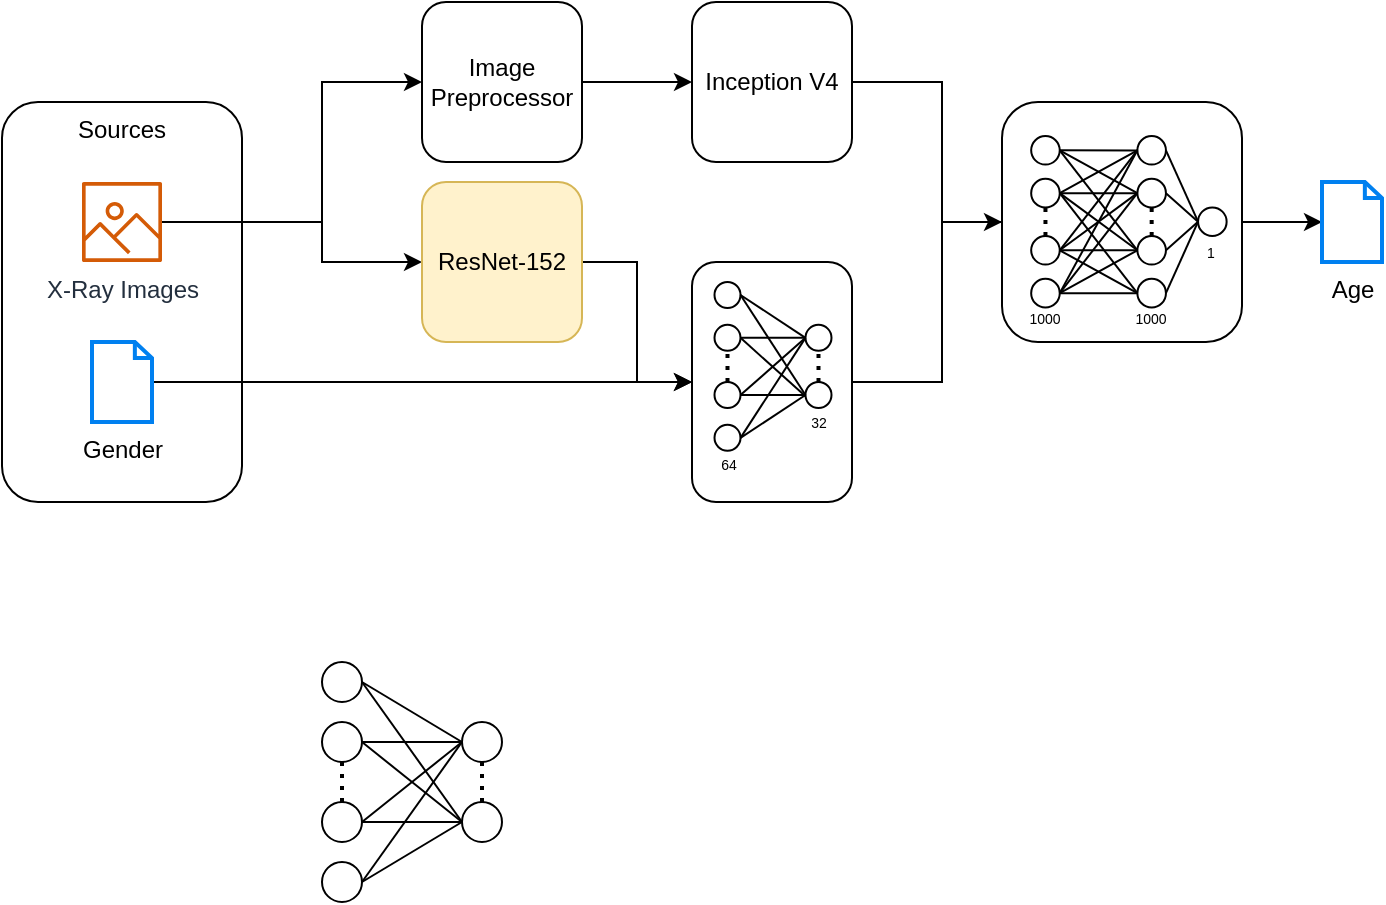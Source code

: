 <mxfile version="20.8.20" type="device"><diagram name="Page-1" id="hAlzpBmQ-eWJnonBrDeN"><mxGraphModel dx="600" dy="369" grid="1" gridSize="10" guides="1" tooltips="1" connect="1" arrows="1" fold="1" page="1" pageScale="1" pageWidth="850" pageHeight="1100" math="0" shadow="0"><root><mxCell id="0"/><mxCell id="1" parent="0"/><mxCell id="bYPXy36dlW9JeCAkEZRA-2" value="Sources" style="rounded=1;whiteSpace=wrap;html=1;fillColor=none;horizontal=1;verticalAlign=top;" parent="1" vertex="1"><mxGeometry x="40" y="160" width="120" height="200" as="geometry"/></mxCell><mxCell id="CpPa7dwXh-7-YVFY0zhI-2" style="edgeStyle=orthogonalEdgeStyle;rounded=0;orthogonalLoop=1;jettySize=auto;html=1;" parent="1" source="bYPXy36dlW9JeCAkEZRA-4" target="CpPa7dwXh-7-YVFY0zhI-1" edge="1"><mxGeometry relative="1" as="geometry"><Array as="points"><mxPoint x="200" y="220"/><mxPoint x="200" y="150"/></Array></mxGeometry></mxCell><mxCell id="HZJJABrm1y4e9OIksMkj-1" style="edgeStyle=orthogonalEdgeStyle;rounded=0;orthogonalLoop=1;jettySize=auto;html=1;entryX=0;entryY=0.5;entryDx=0;entryDy=0;" edge="1" parent="1" source="bYPXy36dlW9JeCAkEZRA-4" target="bYPXy36dlW9JeCAkEZRA-9"><mxGeometry relative="1" as="geometry"><Array as="points"><mxPoint x="200" y="220"/><mxPoint x="200" y="240"/></Array></mxGeometry></mxCell><mxCell id="bYPXy36dlW9JeCAkEZRA-4" value="X-Ray Images" style="sketch=0;outlineConnect=0;fontColor=#232F3E;gradientColor=none;fillColor=#D45B07;strokeColor=none;dashed=0;verticalLabelPosition=bottom;verticalAlign=top;align=center;html=1;fontSize=12;fontStyle=0;aspect=fixed;pointerEvents=1;shape=mxgraph.aws4.container_registry_image;" parent="1" vertex="1"><mxGeometry x="80" y="200" width="40" height="40" as="geometry"/></mxCell><mxCell id="bYPXy36dlW9JeCAkEZRA-10" style="edgeStyle=orthogonalEdgeStyle;rounded=0;orthogonalLoop=1;jettySize=auto;html=1;entryX=0;entryY=0.5;entryDx=0;entryDy=0;" parent="1" source="bYPXy36dlW9JeCAkEZRA-5" target="bYPXy36dlW9JeCAkEZRA-13" edge="1"><mxGeometry relative="1" as="geometry"><mxPoint x="440" y="200" as="targetPoint"/></mxGeometry></mxCell><mxCell id="bYPXy36dlW9JeCAkEZRA-5" value="Gender" style="html=1;verticalLabelPosition=bottom;align=center;labelBackgroundColor=#ffffff;verticalAlign=top;strokeWidth=2;strokeColor=#0080F0;shadow=0;dashed=0;shape=mxgraph.ios7.icons.document;fillColor=none;" parent="1" vertex="1"><mxGeometry x="85" y="280" width="30" height="40" as="geometry"/></mxCell><mxCell id="bYPXy36dlW9JeCAkEZRA-104" style="edgeStyle=none;rounded=0;jumpSize=5;orthogonalLoop=1;jettySize=auto;html=1;entryX=0;entryY=0.5;entryDx=0;entryDy=0;strokeWidth=1;fontSize=7;endArrow=classic;endFill=1;startSize=0;endSize=6;exitX=1;exitY=0.5;exitDx=0;exitDy=0;" parent="1" source="bYPXy36dlW9JeCAkEZRA-7" target="bYPXy36dlW9JeCAkEZRA-69" edge="1"><mxGeometry relative="1" as="geometry"><Array as="points"><mxPoint x="510" y="150"/><mxPoint x="510" y="220"/></Array></mxGeometry></mxCell><mxCell id="bYPXy36dlW9JeCAkEZRA-7" value="Inception V4" style="rounded=1;whiteSpace=wrap;html=1;" parent="1" vertex="1"><mxGeometry x="385" y="110" width="80" height="80" as="geometry"/></mxCell><mxCell id="bYPXy36dlW9JeCAkEZRA-11" style="edgeStyle=orthogonalEdgeStyle;rounded=0;orthogonalLoop=1;jettySize=auto;html=1;entryX=0;entryY=0.5;entryDx=0;entryDy=0;" parent="1" source="bYPXy36dlW9JeCAkEZRA-9" target="bYPXy36dlW9JeCAkEZRA-13" edge="1"><mxGeometry relative="1" as="geometry"><mxPoint x="490" y="200" as="targetPoint"/></mxGeometry></mxCell><mxCell id="bYPXy36dlW9JeCAkEZRA-9" value="ResNet-152" style="rounded=1;whiteSpace=wrap;html=1;fillColor=#fff2cc;strokeColor=#d6b656;" parent="1" vertex="1"><mxGeometry x="250" y="200" width="80" height="80" as="geometry"/></mxCell><mxCell id="bYPXy36dlW9JeCAkEZRA-105" style="edgeStyle=none;rounded=0;jumpSize=5;orthogonalLoop=1;jettySize=auto;html=1;exitX=1;exitY=0.5;exitDx=0;exitDy=0;entryX=0;entryY=0.5;entryDx=0;entryDy=0;strokeWidth=1;fontSize=7;endArrow=none;endFill=0;startSize=0;endSize=9;" parent="1" source="bYPXy36dlW9JeCAkEZRA-13" target="bYPXy36dlW9JeCAkEZRA-69" edge="1"><mxGeometry relative="1" as="geometry"><Array as="points"><mxPoint x="510" y="300"/><mxPoint x="510" y="220"/></Array></mxGeometry></mxCell><mxCell id="bYPXy36dlW9JeCAkEZRA-13" value="" style="rounded=1;whiteSpace=wrap;html=1;fillColor=none;" parent="1" vertex="1"><mxGeometry x="385" y="240" width="80" height="120" as="geometry"/></mxCell><mxCell id="bYPXy36dlW9JeCAkEZRA-22" style="rounded=0;orthogonalLoop=1;jettySize=auto;html=1;entryX=0;entryY=0.5;entryDx=0;entryDy=0;startSize=0;endSize=9;endArrow=none;endFill=0;jumpSize=5;strokeWidth=1;exitX=1;exitY=0.5;exitDx=0;exitDy=0;" parent="1" source="bYPXy36dlW9JeCAkEZRA-14" target="bYPXy36dlW9JeCAkEZRA-19" edge="1"><mxGeometry relative="1" as="geometry"/></mxCell><mxCell id="bYPXy36dlW9JeCAkEZRA-24" style="edgeStyle=none;rounded=0;jumpSize=5;orthogonalLoop=1;jettySize=auto;html=1;entryX=0;entryY=0.5;entryDx=0;entryDy=0;strokeWidth=1;endArrow=none;endFill=0;startSize=0;endSize=9;exitX=1;exitY=0.5;exitDx=0;exitDy=0;" parent="1" source="bYPXy36dlW9JeCAkEZRA-14" target="bYPXy36dlW9JeCAkEZRA-20" edge="1"><mxGeometry relative="1" as="geometry"/></mxCell><mxCell id="bYPXy36dlW9JeCAkEZRA-14" value="" style="ellipse;whiteSpace=wrap;html=1;aspect=fixed;fillColor=none;" parent="1" vertex="1"><mxGeometry x="200" y="440" width="20" height="20" as="geometry"/></mxCell><mxCell id="bYPXy36dlW9JeCAkEZRA-23" style="edgeStyle=none;rounded=0;jumpSize=5;orthogonalLoop=1;jettySize=auto;html=1;entryX=0;entryY=0.5;entryDx=0;entryDy=0;strokeWidth=1;endArrow=none;endFill=0;startSize=0;endSize=9;" parent="1" source="bYPXy36dlW9JeCAkEZRA-15" target="bYPXy36dlW9JeCAkEZRA-19" edge="1"><mxGeometry relative="1" as="geometry"/></mxCell><mxCell id="bYPXy36dlW9JeCAkEZRA-25" style="edgeStyle=none;rounded=0;jumpSize=5;orthogonalLoop=1;jettySize=auto;html=1;strokeWidth=1;endArrow=none;endFill=0;startSize=0;endSize=9;exitX=1;exitY=0.5;exitDx=0;exitDy=0;" parent="1" source="bYPXy36dlW9JeCAkEZRA-15" edge="1"><mxGeometry relative="1" as="geometry"><mxPoint x="270" y="520" as="targetPoint"/></mxGeometry></mxCell><mxCell id="bYPXy36dlW9JeCAkEZRA-15" value="" style="ellipse;whiteSpace=wrap;html=1;aspect=fixed;fillColor=none;" parent="1" vertex="1"><mxGeometry x="200" y="470" width="20" height="20" as="geometry"/></mxCell><mxCell id="bYPXy36dlW9JeCAkEZRA-26" style="edgeStyle=none;rounded=0;jumpSize=5;orthogonalLoop=1;jettySize=auto;html=1;entryX=0;entryY=0.5;entryDx=0;entryDy=0;strokeWidth=1;endArrow=none;endFill=0;startSize=0;endSize=9;exitX=1;exitY=0.5;exitDx=0;exitDy=0;" parent="1" source="bYPXy36dlW9JeCAkEZRA-16" target="bYPXy36dlW9JeCAkEZRA-19" edge="1"><mxGeometry relative="1" as="geometry"/></mxCell><mxCell id="bYPXy36dlW9JeCAkEZRA-27" style="edgeStyle=none;rounded=0;jumpSize=5;orthogonalLoop=1;jettySize=auto;html=1;entryX=0;entryY=0.5;entryDx=0;entryDy=0;strokeWidth=1;endArrow=none;endFill=0;startSize=0;endSize=9;" parent="1" source="bYPXy36dlW9JeCAkEZRA-16" target="bYPXy36dlW9JeCAkEZRA-20" edge="1"><mxGeometry relative="1" as="geometry"/></mxCell><mxCell id="bYPXy36dlW9JeCAkEZRA-16" value="" style="ellipse;whiteSpace=wrap;html=1;aspect=fixed;fillColor=none;" parent="1" vertex="1"><mxGeometry x="200" y="510" width="20" height="20" as="geometry"/></mxCell><mxCell id="bYPXy36dlW9JeCAkEZRA-28" style="edgeStyle=none;rounded=0;jumpSize=5;orthogonalLoop=1;jettySize=auto;html=1;entryX=0;entryY=0.5;entryDx=0;entryDy=0;strokeWidth=1;endArrow=none;endFill=0;startSize=0;endSize=9;exitX=1;exitY=0.5;exitDx=0;exitDy=0;" parent="1" source="bYPXy36dlW9JeCAkEZRA-17" target="bYPXy36dlW9JeCAkEZRA-19" edge="1"><mxGeometry relative="1" as="geometry"/></mxCell><mxCell id="bYPXy36dlW9JeCAkEZRA-29" style="edgeStyle=none;rounded=0;jumpSize=5;orthogonalLoop=1;jettySize=auto;html=1;entryX=0;entryY=0.5;entryDx=0;entryDy=0;strokeWidth=1;endArrow=none;endFill=0;startSize=0;endSize=9;exitX=1;exitY=0.5;exitDx=0;exitDy=0;" parent="1" source="bYPXy36dlW9JeCAkEZRA-17" target="bYPXy36dlW9JeCAkEZRA-20" edge="1"><mxGeometry relative="1" as="geometry"/></mxCell><mxCell id="bYPXy36dlW9JeCAkEZRA-17" value="" style="ellipse;whiteSpace=wrap;html=1;aspect=fixed;fillColor=none;" parent="1" vertex="1"><mxGeometry x="200" y="540" width="20" height="20" as="geometry"/></mxCell><mxCell id="bYPXy36dlW9JeCAkEZRA-18" value="" style="endArrow=none;dashed=1;html=1;strokeWidth=2;rounded=0;entryX=0.5;entryY=1;entryDx=0;entryDy=0;endSize=9;startSize=0;dashPattern=1 2;" parent="1" source="bYPXy36dlW9JeCAkEZRA-16" target="bYPXy36dlW9JeCAkEZRA-15" edge="1"><mxGeometry width="50" height="50" relative="1" as="geometry"><mxPoint x="210" y="540" as="sourcePoint"/><mxPoint x="260" y="490" as="targetPoint"/></mxGeometry></mxCell><mxCell id="bYPXy36dlW9JeCAkEZRA-19" value="" style="ellipse;whiteSpace=wrap;html=1;aspect=fixed;fillColor=none;" parent="1" vertex="1"><mxGeometry x="270" y="470" width="20" height="20" as="geometry"/></mxCell><mxCell id="bYPXy36dlW9JeCAkEZRA-20" value="" style="ellipse;whiteSpace=wrap;html=1;aspect=fixed;fillColor=none;" parent="1" vertex="1"><mxGeometry x="270" y="510" width="20" height="20" as="geometry"/></mxCell><mxCell id="bYPXy36dlW9JeCAkEZRA-21" value="" style="endArrow=none;dashed=1;html=1;strokeWidth=2;rounded=0;entryX=0.5;entryY=1;entryDx=0;entryDy=0;endSize=9;startSize=0;dashPattern=1 2;" parent="1" source="bYPXy36dlW9JeCAkEZRA-20" target="bYPXy36dlW9JeCAkEZRA-19" edge="1"><mxGeometry width="50" height="50" relative="1" as="geometry"><mxPoint x="280" y="540" as="sourcePoint"/><mxPoint x="330" y="490" as="targetPoint"/></mxGeometry></mxCell><mxCell id="bYPXy36dlW9JeCAkEZRA-67" value="" style="group" parent="1" vertex="1" connectable="0"><mxGeometry x="393" y="250" width="65" height="100" as="geometry"/></mxCell><mxCell id="bYPXy36dlW9JeCAkEZRA-33" value="" style="ellipse;whiteSpace=wrap;html=1;aspect=fixed;fillColor=none;" parent="bYPXy36dlW9JeCAkEZRA-67" vertex="1"><mxGeometry x="3.25" width="13" height="13" as="geometry"/></mxCell><mxCell id="bYPXy36dlW9JeCAkEZRA-35" style="edgeStyle=none;rounded=0;jumpSize=5;orthogonalLoop=1;jettySize=auto;html=1;strokeWidth=1;endArrow=none;endFill=0;startSize=0;endSize=9;exitX=1;exitY=0.5;exitDx=0;exitDy=0;" parent="bYPXy36dlW9JeCAkEZRA-67" source="bYPXy36dlW9JeCAkEZRA-36" edge="1"><mxGeometry relative="1" as="geometry"><mxPoint x="48.75" y="57.143" as="targetPoint"/></mxGeometry></mxCell><mxCell id="bYPXy36dlW9JeCAkEZRA-36" value="" style="ellipse;whiteSpace=wrap;html=1;aspect=fixed;fillColor=none;" parent="bYPXy36dlW9JeCAkEZRA-67" vertex="1"><mxGeometry x="3.25" y="21.429" width="13" height="13" as="geometry"/></mxCell><mxCell id="bYPXy36dlW9JeCAkEZRA-39" value="" style="ellipse;whiteSpace=wrap;html=1;aspect=fixed;fillColor=none;" parent="bYPXy36dlW9JeCAkEZRA-67" vertex="1"><mxGeometry x="3.25" y="50" width="13" height="13" as="geometry"/></mxCell><mxCell id="bYPXy36dlW9JeCAkEZRA-42" value="" style="ellipse;whiteSpace=wrap;html=1;aspect=fixed;fillColor=none;" parent="bYPXy36dlW9JeCAkEZRA-67" vertex="1"><mxGeometry x="3.25" y="71.429" width="13" height="13" as="geometry"/></mxCell><mxCell id="bYPXy36dlW9JeCAkEZRA-43" value="" style="endArrow=none;dashed=1;html=1;strokeWidth=2;rounded=0;entryX=0.5;entryY=1;entryDx=0;entryDy=0;endSize=9;startSize=0;dashPattern=1 2;" parent="bYPXy36dlW9JeCAkEZRA-67" source="bYPXy36dlW9JeCAkEZRA-39" target="bYPXy36dlW9JeCAkEZRA-36" edge="1"><mxGeometry width="50" height="50" relative="1" as="geometry"><mxPoint x="9.75" y="71.429" as="sourcePoint"/><mxPoint x="42.25" y="35.714" as="targetPoint"/></mxGeometry></mxCell><mxCell id="bYPXy36dlW9JeCAkEZRA-44" value="" style="ellipse;whiteSpace=wrap;html=1;aspect=fixed;fillColor=none;" parent="bYPXy36dlW9JeCAkEZRA-67" vertex="1"><mxGeometry x="48.75" y="21.429" width="13" height="13" as="geometry"/></mxCell><mxCell id="bYPXy36dlW9JeCAkEZRA-31" style="rounded=0;orthogonalLoop=1;jettySize=auto;html=1;entryX=0;entryY=0.5;entryDx=0;entryDy=0;startSize=0;endSize=9;endArrow=none;endFill=0;jumpSize=5;strokeWidth=1;exitX=1;exitY=0.5;exitDx=0;exitDy=0;" parent="bYPXy36dlW9JeCAkEZRA-67" source="bYPXy36dlW9JeCAkEZRA-33" target="bYPXy36dlW9JeCAkEZRA-44" edge="1"><mxGeometry relative="1" as="geometry"/></mxCell><mxCell id="bYPXy36dlW9JeCAkEZRA-34" style="edgeStyle=none;rounded=0;jumpSize=5;orthogonalLoop=1;jettySize=auto;html=1;entryX=0;entryY=0.5;entryDx=0;entryDy=0;strokeWidth=1;endArrow=none;endFill=0;startSize=0;endSize=9;" parent="bYPXy36dlW9JeCAkEZRA-67" source="bYPXy36dlW9JeCAkEZRA-36" target="bYPXy36dlW9JeCAkEZRA-44" edge="1"><mxGeometry relative="1" as="geometry"/></mxCell><mxCell id="bYPXy36dlW9JeCAkEZRA-37" style="edgeStyle=none;rounded=0;jumpSize=5;orthogonalLoop=1;jettySize=auto;html=1;entryX=0;entryY=0.5;entryDx=0;entryDy=0;strokeWidth=1;endArrow=none;endFill=0;startSize=0;endSize=9;exitX=1;exitY=0.5;exitDx=0;exitDy=0;" parent="bYPXy36dlW9JeCAkEZRA-67" source="bYPXy36dlW9JeCAkEZRA-39" target="bYPXy36dlW9JeCAkEZRA-44" edge="1"><mxGeometry relative="1" as="geometry"/></mxCell><mxCell id="bYPXy36dlW9JeCAkEZRA-40" style="edgeStyle=none;rounded=0;jumpSize=5;orthogonalLoop=1;jettySize=auto;html=1;entryX=0;entryY=0.5;entryDx=0;entryDy=0;strokeWidth=1;endArrow=none;endFill=0;startSize=0;endSize=9;exitX=1;exitY=0.5;exitDx=0;exitDy=0;" parent="bYPXy36dlW9JeCAkEZRA-67" source="bYPXy36dlW9JeCAkEZRA-42" target="bYPXy36dlW9JeCAkEZRA-44" edge="1"><mxGeometry relative="1" as="geometry"/></mxCell><mxCell id="bYPXy36dlW9JeCAkEZRA-45" value="" style="ellipse;whiteSpace=wrap;html=1;aspect=fixed;fillColor=none;" parent="bYPXy36dlW9JeCAkEZRA-67" vertex="1"><mxGeometry x="48.75" y="50" width="13" height="13" as="geometry"/></mxCell><mxCell id="bYPXy36dlW9JeCAkEZRA-32" style="edgeStyle=none;rounded=0;jumpSize=5;orthogonalLoop=1;jettySize=auto;html=1;entryX=0;entryY=0.5;entryDx=0;entryDy=0;strokeWidth=1;endArrow=none;endFill=0;startSize=0;endSize=9;exitX=1;exitY=0.5;exitDx=0;exitDy=0;" parent="bYPXy36dlW9JeCAkEZRA-67" source="bYPXy36dlW9JeCAkEZRA-33" target="bYPXy36dlW9JeCAkEZRA-45" edge="1"><mxGeometry relative="1" as="geometry"/></mxCell><mxCell id="bYPXy36dlW9JeCAkEZRA-38" style="edgeStyle=none;rounded=0;jumpSize=5;orthogonalLoop=1;jettySize=auto;html=1;entryX=0;entryY=0.5;entryDx=0;entryDy=0;strokeWidth=1;endArrow=none;endFill=0;startSize=0;endSize=9;" parent="bYPXy36dlW9JeCAkEZRA-67" source="bYPXy36dlW9JeCAkEZRA-39" target="bYPXy36dlW9JeCAkEZRA-45" edge="1"><mxGeometry relative="1" as="geometry"/></mxCell><mxCell id="bYPXy36dlW9JeCAkEZRA-46" value="" style="endArrow=none;dashed=1;html=1;strokeWidth=2;rounded=0;entryX=0.5;entryY=1;entryDx=0;entryDy=0;endSize=9;startSize=0;dashPattern=1 2;" parent="bYPXy36dlW9JeCAkEZRA-67" source="bYPXy36dlW9JeCAkEZRA-45" target="bYPXy36dlW9JeCAkEZRA-44" edge="1"><mxGeometry width="50" height="50" relative="1" as="geometry"><mxPoint x="55.25" y="71.429" as="sourcePoint"/><mxPoint x="87.75" y="35.714" as="targetPoint"/></mxGeometry></mxCell><mxCell id="bYPXy36dlW9JeCAkEZRA-47" value="64" style="text;html=1;align=center;verticalAlign=middle;resizable=0;points=[];autosize=1;strokeColor=none;fillColor=none;fontSize=7;" parent="bYPXy36dlW9JeCAkEZRA-67" vertex="1"><mxGeometry x="-5.25" y="82.004" width="30" height="20" as="geometry"/></mxCell><mxCell id="bYPXy36dlW9JeCAkEZRA-48" value="32" style="text;html=1;align=center;verticalAlign=middle;resizable=0;points=[];autosize=1;strokeColor=none;fillColor=none;fontSize=7;" parent="bYPXy36dlW9JeCAkEZRA-67" vertex="1"><mxGeometry x="40" y="61.006" width="30" height="20" as="geometry"/></mxCell><mxCell id="bYPXy36dlW9JeCAkEZRA-41" style="edgeStyle=none;rounded=0;jumpSize=5;orthogonalLoop=1;jettySize=auto;html=1;entryX=0;entryY=0.5;entryDx=0;entryDy=0;strokeWidth=1;endArrow=none;endFill=0;startSize=0;endSize=9;exitX=1;exitY=0.5;exitDx=0;exitDy=0;" parent="bYPXy36dlW9JeCAkEZRA-67" source="bYPXy36dlW9JeCAkEZRA-42" target="bYPXy36dlW9JeCAkEZRA-45" edge="1"><mxGeometry relative="1" as="geometry"/></mxCell><mxCell id="bYPXy36dlW9JeCAkEZRA-106" style="edgeStyle=none;rounded=0;jumpSize=5;orthogonalLoop=1;jettySize=auto;html=1;exitX=1;exitY=0.5;exitDx=0;exitDy=0;strokeWidth=1;fontSize=7;endArrow=classic;endFill=1;startSize=0;endSize=6;" parent="1" source="bYPXy36dlW9JeCAkEZRA-69" target="bYPXy36dlW9JeCAkEZRA-107" edge="1"><mxGeometry relative="1" as="geometry"><mxPoint x="690" y="220" as="targetPoint"/></mxGeometry></mxCell><mxCell id="bYPXy36dlW9JeCAkEZRA-69" value="" style="rounded=1;whiteSpace=wrap;html=1;fontSize=7;fillColor=none;" parent="1" vertex="1"><mxGeometry x="540" y="160" width="120" height="120" as="geometry"/></mxCell><mxCell id="bYPXy36dlW9JeCAkEZRA-103" value="" style="group" parent="1" vertex="1" connectable="0"><mxGeometry x="547" y="177" width="110" height="100" as="geometry"/></mxCell><mxCell id="bYPXy36dlW9JeCAkEZRA-90" style="edgeStyle=none;rounded=0;jumpSize=5;orthogonalLoop=1;jettySize=auto;html=1;exitX=1;exitY=0.5;exitDx=0;exitDy=0;strokeWidth=1;fontSize=7;endArrow=none;endFill=0;startSize=0;endSize=9;" parent="bYPXy36dlW9JeCAkEZRA-103" source="bYPXy36dlW9JeCAkEZRA-72" edge="1"><mxGeometry relative="1" as="geometry"><mxPoint x="60.69" y="7.198" as="targetPoint"/></mxGeometry></mxCell><mxCell id="bYPXy36dlW9JeCAkEZRA-72" value="" style="ellipse;whiteSpace=wrap;html=1;aspect=fixed;fillColor=none;" parent="bYPXy36dlW9JeCAkEZRA-103" vertex="1"><mxGeometry x="7.586" width="14.286" height="14.286" as="geometry"/></mxCell><mxCell id="bYPXy36dlW9JeCAkEZRA-74" style="edgeStyle=none;rounded=0;jumpSize=5;orthogonalLoop=1;jettySize=auto;html=1;strokeWidth=1;endArrow=none;endFill=0;startSize=0;endSize=9;exitX=1;exitY=0.5;exitDx=0;exitDy=0;" parent="bYPXy36dlW9JeCAkEZRA-103" source="bYPXy36dlW9JeCAkEZRA-75" edge="1"><mxGeometry relative="1" as="geometry"><mxPoint x="60.69" y="57.143" as="targetPoint"/></mxGeometry></mxCell><mxCell id="bYPXy36dlW9JeCAkEZRA-91" style="edgeStyle=none;rounded=0;jumpSize=5;orthogonalLoop=1;jettySize=auto;html=1;exitX=1;exitY=0.5;exitDx=0;exitDy=0;strokeWidth=1;fontSize=7;endArrow=none;endFill=0;startSize=0;endSize=9;" parent="bYPXy36dlW9JeCAkEZRA-103" source="bYPXy36dlW9JeCAkEZRA-75" edge="1"><mxGeometry relative="1" as="geometry"><mxPoint x="60.69" y="7.143" as="targetPoint"/></mxGeometry></mxCell><mxCell id="bYPXy36dlW9JeCAkEZRA-75" value="" style="ellipse;whiteSpace=wrap;html=1;aspect=fixed;fillColor=none;" parent="bYPXy36dlW9JeCAkEZRA-103" vertex="1"><mxGeometry x="7.586" y="21.429" width="14.286" height="14.286" as="geometry"/></mxCell><mxCell id="bYPXy36dlW9JeCAkEZRA-94" style="edgeStyle=none;rounded=0;jumpSize=5;orthogonalLoop=1;jettySize=auto;html=1;exitX=1;exitY=0.5;exitDx=0;exitDy=0;strokeWidth=1;fontSize=7;endArrow=none;endFill=0;startSize=0;endSize=9;" parent="bYPXy36dlW9JeCAkEZRA-103" source="bYPXy36dlW9JeCAkEZRA-78" edge="1"><mxGeometry relative="1" as="geometry"><mxPoint x="60.69" y="78.571" as="targetPoint"/></mxGeometry></mxCell><mxCell id="bYPXy36dlW9JeCAkEZRA-78" value="" style="ellipse;whiteSpace=wrap;html=1;aspect=fixed;fillColor=none;" parent="bYPXy36dlW9JeCAkEZRA-103" vertex="1"><mxGeometry x="7.586" y="50" width="14.286" height="14.286" as="geometry"/></mxCell><mxCell id="bYPXy36dlW9JeCAkEZRA-81" value="" style="ellipse;whiteSpace=wrap;html=1;aspect=fixed;fillColor=none;" parent="bYPXy36dlW9JeCAkEZRA-103" vertex="1"><mxGeometry x="7.586" y="71.429" width="14.286" height="14.286" as="geometry"/></mxCell><mxCell id="bYPXy36dlW9JeCAkEZRA-82" value="" style="endArrow=none;dashed=1;html=1;strokeWidth=2;rounded=0;entryX=0.5;entryY=1;entryDx=0;entryDy=0;endSize=9;startSize=0;dashPattern=1 2;" parent="bYPXy36dlW9JeCAkEZRA-103" source="bYPXy36dlW9JeCAkEZRA-78" target="bYPXy36dlW9JeCAkEZRA-75" edge="1"><mxGeometry width="50" height="50" relative="1" as="geometry"><mxPoint x="15.172" y="71.429" as="sourcePoint"/><mxPoint x="53.103" y="35.714" as="targetPoint"/></mxGeometry></mxCell><mxCell id="bYPXy36dlW9JeCAkEZRA-83" value="" style="ellipse;whiteSpace=wrap;html=1;aspect=fixed;fillColor=none;" parent="bYPXy36dlW9JeCAkEZRA-103" vertex="1"><mxGeometry x="60.69" y="21.429" width="14.286" height="14.286" as="geometry"/></mxCell><mxCell id="bYPXy36dlW9JeCAkEZRA-70" style="rounded=0;orthogonalLoop=1;jettySize=auto;html=1;entryX=0;entryY=0.5;entryDx=0;entryDy=0;startSize=0;endSize=9;endArrow=none;endFill=0;jumpSize=5;strokeWidth=1;exitX=1;exitY=0.5;exitDx=0;exitDy=0;" parent="bYPXy36dlW9JeCAkEZRA-103" source="bYPXy36dlW9JeCAkEZRA-72" target="bYPXy36dlW9JeCAkEZRA-83" edge="1"><mxGeometry relative="1" as="geometry"/></mxCell><mxCell id="bYPXy36dlW9JeCAkEZRA-73" style="edgeStyle=none;rounded=0;jumpSize=5;orthogonalLoop=1;jettySize=auto;html=1;entryX=0;entryY=0.5;entryDx=0;entryDy=0;strokeWidth=1;endArrow=none;endFill=0;startSize=0;endSize=9;" parent="bYPXy36dlW9JeCAkEZRA-103" source="bYPXy36dlW9JeCAkEZRA-75" target="bYPXy36dlW9JeCAkEZRA-83" edge="1"><mxGeometry relative="1" as="geometry"/></mxCell><mxCell id="bYPXy36dlW9JeCAkEZRA-76" style="edgeStyle=none;rounded=0;jumpSize=5;orthogonalLoop=1;jettySize=auto;html=1;entryX=0;entryY=0.5;entryDx=0;entryDy=0;strokeWidth=1;endArrow=none;endFill=0;startSize=0;endSize=9;exitX=1;exitY=0.5;exitDx=0;exitDy=0;" parent="bYPXy36dlW9JeCAkEZRA-103" source="bYPXy36dlW9JeCAkEZRA-78" target="bYPXy36dlW9JeCAkEZRA-83" edge="1"><mxGeometry relative="1" as="geometry"/></mxCell><mxCell id="bYPXy36dlW9JeCAkEZRA-79" style="edgeStyle=none;rounded=0;jumpSize=5;orthogonalLoop=1;jettySize=auto;html=1;entryX=0;entryY=0.5;entryDx=0;entryDy=0;strokeWidth=1;endArrow=none;endFill=0;startSize=0;endSize=9;exitX=1;exitY=0.5;exitDx=0;exitDy=0;" parent="bYPXy36dlW9JeCAkEZRA-103" source="bYPXy36dlW9JeCAkEZRA-81" target="bYPXy36dlW9JeCAkEZRA-83" edge="1"><mxGeometry relative="1" as="geometry"/></mxCell><mxCell id="bYPXy36dlW9JeCAkEZRA-84" value="" style="ellipse;whiteSpace=wrap;html=1;aspect=fixed;fillColor=none;" parent="bYPXy36dlW9JeCAkEZRA-103" vertex="1"><mxGeometry x="60.69" y="50" width="14.286" height="14.286" as="geometry"/></mxCell><mxCell id="bYPXy36dlW9JeCAkEZRA-71" style="edgeStyle=none;rounded=0;jumpSize=5;orthogonalLoop=1;jettySize=auto;html=1;entryX=0;entryY=0.5;entryDx=0;entryDy=0;strokeWidth=1;endArrow=none;endFill=0;startSize=0;endSize=9;exitX=1;exitY=0.5;exitDx=0;exitDy=0;" parent="bYPXy36dlW9JeCAkEZRA-103" source="bYPXy36dlW9JeCAkEZRA-72" target="bYPXy36dlW9JeCAkEZRA-84" edge="1"><mxGeometry relative="1" as="geometry"/></mxCell><mxCell id="bYPXy36dlW9JeCAkEZRA-77" style="edgeStyle=none;rounded=0;jumpSize=5;orthogonalLoop=1;jettySize=auto;html=1;entryX=0;entryY=0.5;entryDx=0;entryDy=0;strokeWidth=1;endArrow=none;endFill=0;startSize=0;endSize=9;" parent="bYPXy36dlW9JeCAkEZRA-103" source="bYPXy36dlW9JeCAkEZRA-78" target="bYPXy36dlW9JeCAkEZRA-84" edge="1"><mxGeometry relative="1" as="geometry"/></mxCell><mxCell id="bYPXy36dlW9JeCAkEZRA-80" style="edgeStyle=none;rounded=0;jumpSize=5;orthogonalLoop=1;jettySize=auto;html=1;entryX=0;entryY=0.5;entryDx=0;entryDy=0;strokeWidth=1;endArrow=none;endFill=0;startSize=0;endSize=9;exitX=1;exitY=0.5;exitDx=0;exitDy=0;" parent="bYPXy36dlW9JeCAkEZRA-103" source="bYPXy36dlW9JeCAkEZRA-81" target="bYPXy36dlW9JeCAkEZRA-84" edge="1"><mxGeometry relative="1" as="geometry"/></mxCell><mxCell id="bYPXy36dlW9JeCAkEZRA-85" value="" style="endArrow=none;dashed=1;html=1;strokeWidth=2;rounded=0;entryX=0.5;entryY=1;entryDx=0;entryDy=0;endSize=9;startSize=0;dashPattern=1 2;" parent="bYPXy36dlW9JeCAkEZRA-103" source="bYPXy36dlW9JeCAkEZRA-84" target="bYPXy36dlW9JeCAkEZRA-83" edge="1"><mxGeometry width="50" height="50" relative="1" as="geometry"><mxPoint x="68.276" y="71.429" as="sourcePoint"/><mxPoint x="106.207" y="35.714" as="targetPoint"/></mxGeometry></mxCell><mxCell id="bYPXy36dlW9JeCAkEZRA-86" value="" style="ellipse;whiteSpace=wrap;html=1;aspect=fixed;fillColor=none;" parent="bYPXy36dlW9JeCAkEZRA-103" vertex="1"><mxGeometry x="60.69" width="14.286" height="14.286" as="geometry"/></mxCell><mxCell id="bYPXy36dlW9JeCAkEZRA-92" style="edgeStyle=none;rounded=0;jumpSize=5;orthogonalLoop=1;jettySize=auto;html=1;exitX=1;exitY=0.5;exitDx=0;exitDy=0;entryX=0;entryY=0.5;entryDx=0;entryDy=0;strokeWidth=1;fontSize=7;endArrow=none;endFill=0;startSize=0;endSize=9;" parent="bYPXy36dlW9JeCAkEZRA-103" source="bYPXy36dlW9JeCAkEZRA-78" target="bYPXy36dlW9JeCAkEZRA-86" edge="1"><mxGeometry relative="1" as="geometry"/></mxCell><mxCell id="bYPXy36dlW9JeCAkEZRA-89" style="edgeStyle=none;rounded=0;jumpSize=5;orthogonalLoop=1;jettySize=auto;html=1;exitX=1;exitY=0.5;exitDx=0;exitDy=0;entryX=0;entryY=0.5;entryDx=0;entryDy=0;strokeWidth=1;fontSize=7;endArrow=none;endFill=0;startSize=0;endSize=9;" parent="bYPXy36dlW9JeCAkEZRA-103" source="bYPXy36dlW9JeCAkEZRA-81" target="bYPXy36dlW9JeCAkEZRA-86" edge="1"><mxGeometry relative="1" as="geometry"/></mxCell><mxCell id="bYPXy36dlW9JeCAkEZRA-87" value="" style="ellipse;whiteSpace=wrap;html=1;aspect=fixed;fillColor=none;" parent="bYPXy36dlW9JeCAkEZRA-103" vertex="1"><mxGeometry x="60.69" y="71.429" width="14.286" height="14.286" as="geometry"/></mxCell><mxCell id="bYPXy36dlW9JeCAkEZRA-93" style="edgeStyle=none;rounded=0;jumpSize=5;orthogonalLoop=1;jettySize=auto;html=1;exitX=1;exitY=0.5;exitDx=0;exitDy=0;entryX=0;entryY=0.5;entryDx=0;entryDy=0;strokeWidth=1;fontSize=7;endArrow=none;endFill=0;startSize=0;endSize=9;" parent="bYPXy36dlW9JeCAkEZRA-103" source="bYPXy36dlW9JeCAkEZRA-75" target="bYPXy36dlW9JeCAkEZRA-87" edge="1"><mxGeometry relative="1" as="geometry"/></mxCell><mxCell id="bYPXy36dlW9JeCAkEZRA-88" style="edgeStyle=none;rounded=0;jumpSize=5;orthogonalLoop=1;jettySize=auto;html=1;exitX=1;exitY=0.5;exitDx=0;exitDy=0;entryX=0;entryY=0.5;entryDx=0;entryDy=0;strokeWidth=1;fontSize=7;endArrow=none;endFill=0;startSize=0;endSize=9;" parent="bYPXy36dlW9JeCAkEZRA-103" source="bYPXy36dlW9JeCAkEZRA-81" target="bYPXy36dlW9JeCAkEZRA-87" edge="1"><mxGeometry relative="1" as="geometry"/></mxCell><mxCell id="bYPXy36dlW9JeCAkEZRA-95" value="" style="ellipse;whiteSpace=wrap;html=1;aspect=fixed;fillColor=none;" parent="bYPXy36dlW9JeCAkEZRA-103" vertex="1"><mxGeometry x="91.034" y="35.714" width="14.286" height="14.286" as="geometry"/></mxCell><mxCell id="bYPXy36dlW9JeCAkEZRA-98" style="edgeStyle=none;rounded=0;jumpSize=5;orthogonalLoop=1;jettySize=auto;html=1;exitX=1;exitY=0.5;exitDx=0;exitDy=0;entryX=0;entryY=0.5;entryDx=0;entryDy=0;strokeWidth=1;fontSize=7;endArrow=none;endFill=0;startSize=0;endSize=9;" parent="bYPXy36dlW9JeCAkEZRA-103" source="bYPXy36dlW9JeCAkEZRA-83" target="bYPXy36dlW9JeCAkEZRA-95" edge="1"><mxGeometry relative="1" as="geometry"/></mxCell><mxCell id="bYPXy36dlW9JeCAkEZRA-97" style="edgeStyle=none;rounded=0;jumpSize=5;orthogonalLoop=1;jettySize=auto;html=1;exitX=1;exitY=0.5;exitDx=0;exitDy=0;strokeWidth=1;fontSize=7;endArrow=none;endFill=0;startSize=0;endSize=9;entryX=0;entryY=0.5;entryDx=0;entryDy=0;" parent="bYPXy36dlW9JeCAkEZRA-103" source="bYPXy36dlW9JeCAkEZRA-84" target="bYPXy36dlW9JeCAkEZRA-95" edge="1"><mxGeometry relative="1" as="geometry"><mxPoint x="113.793" y="42.857" as="targetPoint"/></mxGeometry></mxCell><mxCell id="bYPXy36dlW9JeCAkEZRA-100" value="1000" style="text;html=1;align=center;verticalAlign=middle;resizable=0;points=[];autosize=1;strokeColor=none;fillColor=none;fontSize=7;" parent="bYPXy36dlW9JeCAkEZRA-103" vertex="1"><mxGeometry x="-6" y="81.714" width="40" height="20" as="geometry"/></mxCell><mxCell id="bYPXy36dlW9JeCAkEZRA-101" value="1000" style="text;html=1;align=center;verticalAlign=middle;resizable=0;points=[];autosize=1;strokeColor=none;fillColor=none;fontSize=7;" parent="bYPXy36dlW9JeCAkEZRA-103" vertex="1"><mxGeometry x="47.103" y="81.714" width="40" height="20" as="geometry"/></mxCell><mxCell id="bYPXy36dlW9JeCAkEZRA-102" value="1" style="text;html=1;align=center;verticalAlign=middle;resizable=0;points=[];autosize=1;strokeColor=none;fillColor=none;fontSize=7;" parent="bYPXy36dlW9JeCAkEZRA-103" vertex="1"><mxGeometry x="82.241" y="49" width="30" height="20" as="geometry"/></mxCell><mxCell id="bYPXy36dlW9JeCAkEZRA-99" style="edgeStyle=none;rounded=0;jumpSize=5;orthogonalLoop=1;jettySize=auto;html=1;exitX=1;exitY=0.5;exitDx=0;exitDy=0;strokeWidth=1;fontSize=7;endArrow=none;endFill=0;startSize=0;endSize=9;entryX=0;entryY=0.5;entryDx=0;entryDy=0;" parent="bYPXy36dlW9JeCAkEZRA-103" source="bYPXy36dlW9JeCAkEZRA-86" target="bYPXy36dlW9JeCAkEZRA-95" edge="1"><mxGeometry relative="1" as="geometry"><mxPoint x="113.793" y="42.857" as="targetPoint"/></mxGeometry></mxCell><mxCell id="bYPXy36dlW9JeCAkEZRA-96" style="edgeStyle=none;rounded=0;jumpSize=5;orthogonalLoop=1;jettySize=auto;html=1;exitX=1;exitY=0.5;exitDx=0;exitDy=0;entryX=0;entryY=0.5;entryDx=0;entryDy=0;strokeWidth=1;fontSize=7;endArrow=none;endFill=0;startSize=0;endSize=9;" parent="bYPXy36dlW9JeCAkEZRA-103" source="bYPXy36dlW9JeCAkEZRA-87" target="bYPXy36dlW9JeCAkEZRA-95" edge="1"><mxGeometry relative="1" as="geometry"/></mxCell><mxCell id="bYPXy36dlW9JeCAkEZRA-107" value="Age" style="html=1;verticalLabelPosition=bottom;align=center;labelBackgroundColor=#ffffff;verticalAlign=top;strokeWidth=2;strokeColor=#0080F0;shadow=0;dashed=0;shape=mxgraph.ios7.icons.document;fillColor=none;" parent="1" vertex="1"><mxGeometry x="700" y="200" width="30" height="40" as="geometry"/></mxCell><mxCell id="HZJJABrm1y4e9OIksMkj-2" style="edgeStyle=orthogonalEdgeStyle;rounded=0;orthogonalLoop=1;jettySize=auto;html=1;entryX=0;entryY=0.5;entryDx=0;entryDy=0;" edge="1" parent="1" source="CpPa7dwXh-7-YVFY0zhI-1" target="bYPXy36dlW9JeCAkEZRA-7"><mxGeometry relative="1" as="geometry"/></mxCell><mxCell id="CpPa7dwXh-7-YVFY0zhI-1" value="Image Preprocessor" style="rounded=1;whiteSpace=wrap;html=1;" parent="1" vertex="1"><mxGeometry x="250" y="110" width="80" height="80" as="geometry"/></mxCell></root></mxGraphModel></diagram></mxfile>